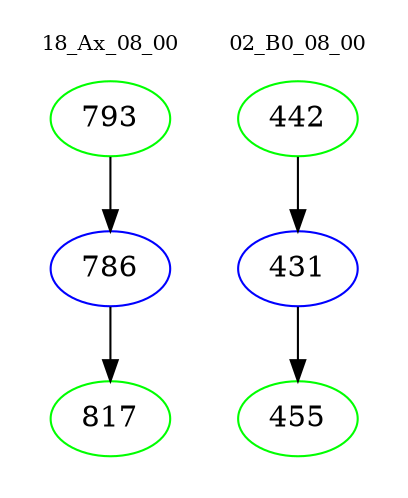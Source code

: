 digraph{
subgraph cluster_0 {
color = white
label = "18_Ax_08_00";
fontsize=10;
T0_793 [label="793", color="green"]
T0_793 -> T0_786 [color="black"]
T0_786 [label="786", color="blue"]
T0_786 -> T0_817 [color="black"]
T0_817 [label="817", color="green"]
}
subgraph cluster_1 {
color = white
label = "02_B0_08_00";
fontsize=10;
T1_442 [label="442", color="green"]
T1_442 -> T1_431 [color="black"]
T1_431 [label="431", color="blue"]
T1_431 -> T1_455 [color="black"]
T1_455 [label="455", color="green"]
}
}
